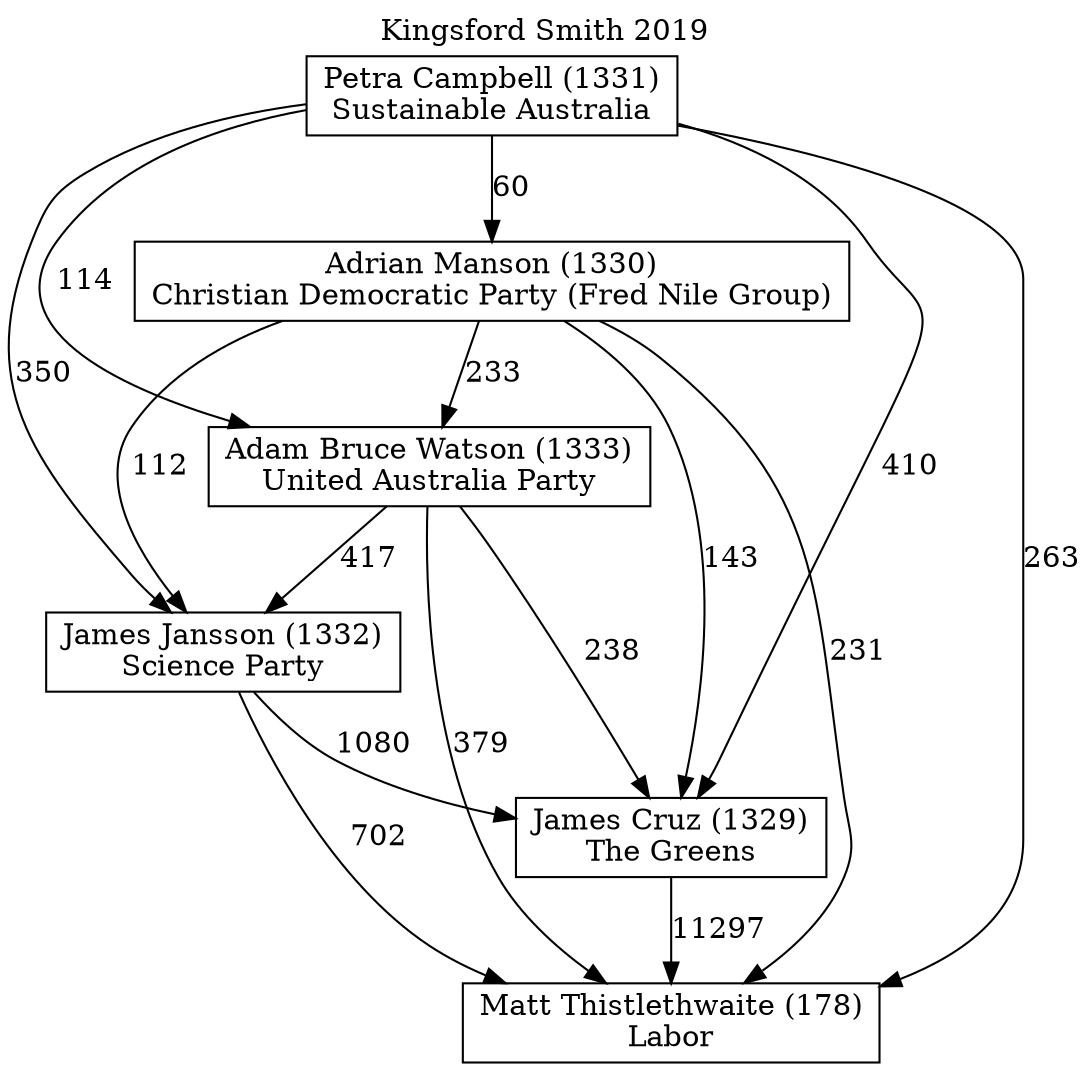 // House preference flow
digraph "Matt Thistlethwaite (178)_Kingsford Smith_2019" {
	graph [label="Kingsford Smith 2019" labelloc=t mclimit=10]
	node [shape=box]
	"Adam Bruce Watson (1333)" [label="Adam Bruce Watson (1333)
United Australia Party"]
	"Adrian Manson (1330)" [label="Adrian Manson (1330)
Christian Democratic Party (Fred Nile Group)"]
	"James Cruz (1329)" [label="James Cruz (1329)
The Greens"]
	"James Jansson (1332)" [label="James Jansson (1332)
Science Party"]
	"Matt Thistlethwaite (178)" [label="Matt Thistlethwaite (178)
Labor"]
	"Petra Campbell (1331)" [label="Petra Campbell (1331)
Sustainable Australia"]
	"Adam Bruce Watson (1333)" -> "James Cruz (1329)" [label=238]
	"Adam Bruce Watson (1333)" -> "James Jansson (1332)" [label=417]
	"Adam Bruce Watson (1333)" -> "Matt Thistlethwaite (178)" [label=379]
	"Adrian Manson (1330)" -> "Adam Bruce Watson (1333)" [label=233]
	"Adrian Manson (1330)" -> "James Cruz (1329)" [label=143]
	"Adrian Manson (1330)" -> "James Jansson (1332)" [label=112]
	"Adrian Manson (1330)" -> "Matt Thistlethwaite (178)" [label=231]
	"James Cruz (1329)" -> "Matt Thistlethwaite (178)" [label=11297]
	"James Jansson (1332)" -> "James Cruz (1329)" [label=1080]
	"James Jansson (1332)" -> "Matt Thistlethwaite (178)" [label=702]
	"Petra Campbell (1331)" -> "Adam Bruce Watson (1333)" [label=114]
	"Petra Campbell (1331)" -> "Adrian Manson (1330)" [label=60]
	"Petra Campbell (1331)" -> "James Cruz (1329)" [label=410]
	"Petra Campbell (1331)" -> "James Jansson (1332)" [label=350]
	"Petra Campbell (1331)" -> "Matt Thistlethwaite (178)" [label=263]
}
